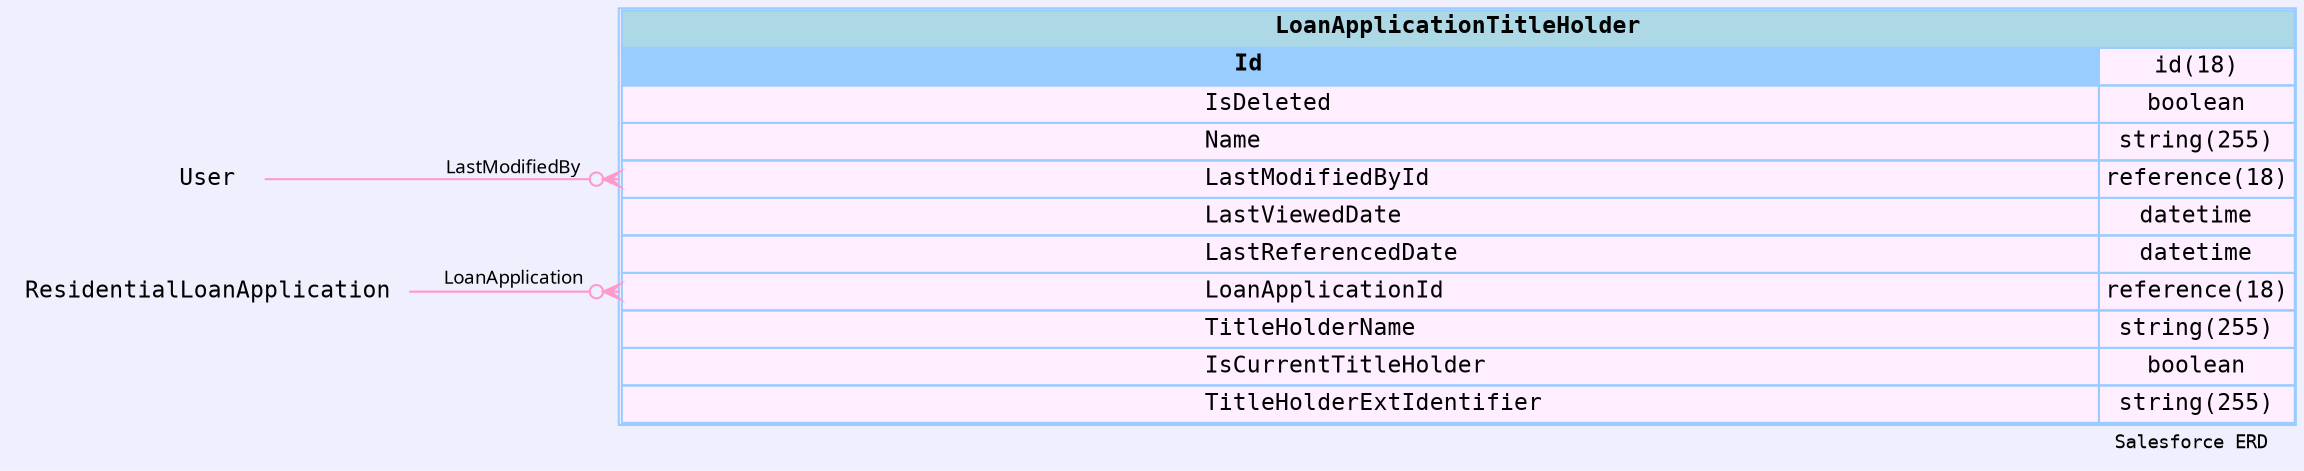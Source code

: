 
        digraph "Salesforce+ ERD" {  
            graph [  
              rankdir="RL"  
              bgcolor="#efeffd"  
              label="Salesforce ERD "  
              labeljust="r"  
              nodesep="0.18"  
              ranksep="0.46"        
              fontname="Courier"  
              fontsize="9"  
            ];  
            node [  
              fontname="Courier"  
              fontsize="11"  
              shape="plaintext"  
              color="#99ccff"  
            ];  
            edge [ arrowsize="0.8"   ];
        
            LoanApplicationTitleHolder [shape=none, margin=0, label=<
                <table border="1" cellborder="1" cellspacing="0" bgcolor="#ffeeff" >   
                  <tr><td colspan="3" bgcolor="lightblue"><b>LoanApplicationTitleHolder</b></td></tr>
             <tr>
                                        <td  bgcolor="#99ccff" port="Id" align="left">
                                           <b>Id</b>
                                        </td><td>id(18)</td></tr> <tr>
                                         <td port="IsDeleted" align="left">
                                         IsDeleted
                                       </td><td>boolean</td></tr> <tr>
                                         <td port="Name" align="left">
                                         Name
                                       </td><td>string(255)</td></tr> <tr>
                                         <td port="LastModifiedById" align="left">
                                         LastModifiedById
                                       </td><td>reference(18)</td></tr> <tr>
                                         <td port="LastViewedDate" align="left">
                                         LastViewedDate
                                       </td><td>datetime</td></tr> <tr>
                                         <td port="LastReferencedDate" align="left">
                                         LastReferencedDate
                                       </td><td>datetime</td></tr> <tr>
                                         <td port="LoanApplicationId" align="left">
                                         LoanApplicationId
                                       </td><td>reference(18)</td></tr> <tr>
                                         <td port="TitleHolderName" align="left">
                                         TitleHolderName
                                       </td><td>string(255)</td></tr> <tr>
                                         <td port="IsCurrentTitleHolder" align="left">
                                         IsCurrentTitleHolder
                                       </td><td>boolean</td></tr> <tr>
                                         <td port="TitleHolderExtIdentifier" align="left">
                                         TitleHolderExtIdentifier
                                       </td><td>string(255)</td></tr>            
                </table>
                >
                  URL="#"
                  tooltip=" LoanApplicationTitleHolder "
                ];
            
                            "LoanApplicationTitleHolder" : "LastModifiedById": w -> 
                                  "User" : "Id" 
                                           : e 
                                          [arrowhead=none 
                                           dir=back 
                                           arrowtail=crowodot 
                                           color="#ff99cc"
                                           label="LastModifiedBy"
                                           fontname="Monaco"
                                           fontsize="9"
                                          ];
                      
                            "LoanApplicationTitleHolder" : "LoanApplicationId": w -> 
                                  "ResidentialLoanApplication" : "Id" 
                                           : e 
                                          [arrowhead=none 
                                           dir=back 
                                           arrowtail=crowodot 
                                           color="#ff99cc"
                                           label="LoanApplication"
                                           fontname="Monaco"
                                           fontsize="9"
                                          ];
                      }